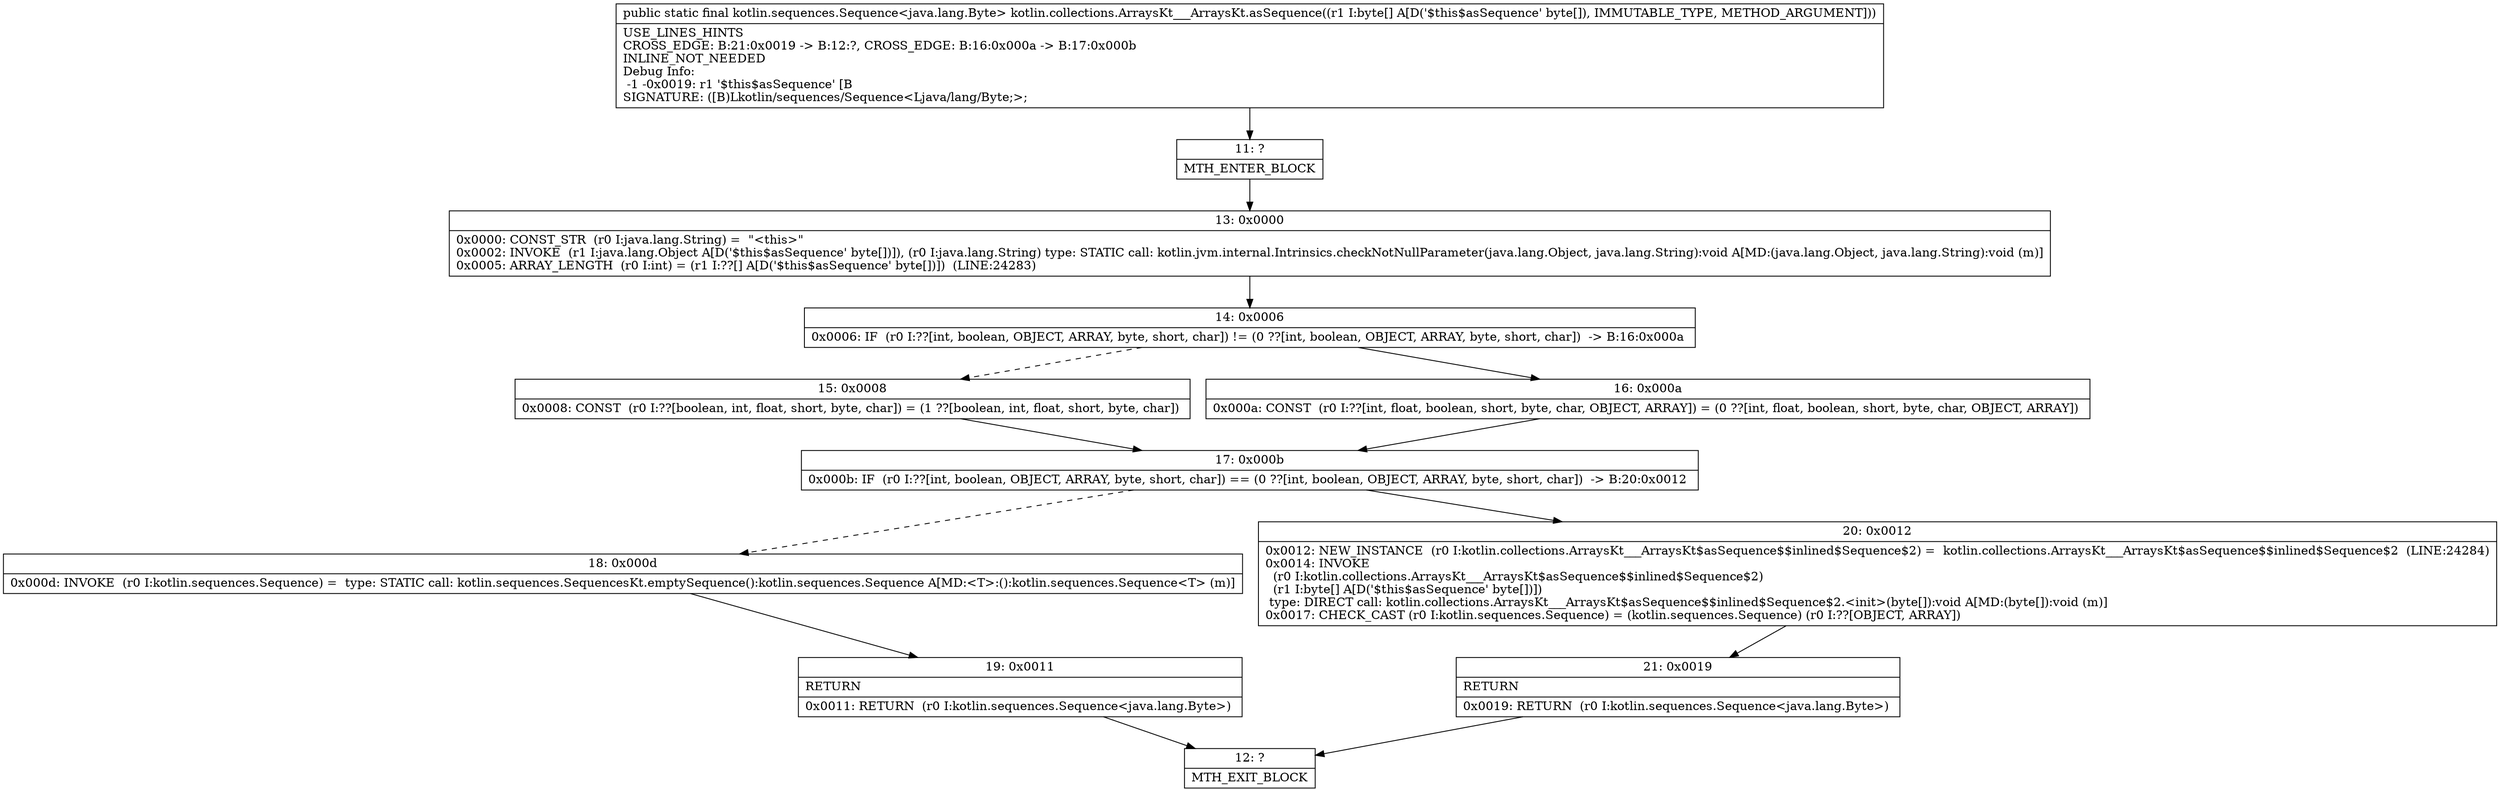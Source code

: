 digraph "CFG forkotlin.collections.ArraysKt___ArraysKt.asSequence([B)Lkotlin\/sequences\/Sequence;" {
Node_11 [shape=record,label="{11\:\ ?|MTH_ENTER_BLOCK\l}"];
Node_13 [shape=record,label="{13\:\ 0x0000|0x0000: CONST_STR  (r0 I:java.lang.String) =  \"\<this\>\" \l0x0002: INVOKE  (r1 I:java.lang.Object A[D('$this$asSequence' byte[])]), (r0 I:java.lang.String) type: STATIC call: kotlin.jvm.internal.Intrinsics.checkNotNullParameter(java.lang.Object, java.lang.String):void A[MD:(java.lang.Object, java.lang.String):void (m)]\l0x0005: ARRAY_LENGTH  (r0 I:int) = (r1 I:??[] A[D('$this$asSequence' byte[])])  (LINE:24283)\l}"];
Node_14 [shape=record,label="{14\:\ 0x0006|0x0006: IF  (r0 I:??[int, boolean, OBJECT, ARRAY, byte, short, char]) != (0 ??[int, boolean, OBJECT, ARRAY, byte, short, char])  \-\> B:16:0x000a \l}"];
Node_15 [shape=record,label="{15\:\ 0x0008|0x0008: CONST  (r0 I:??[boolean, int, float, short, byte, char]) = (1 ??[boolean, int, float, short, byte, char]) \l}"];
Node_17 [shape=record,label="{17\:\ 0x000b|0x000b: IF  (r0 I:??[int, boolean, OBJECT, ARRAY, byte, short, char]) == (0 ??[int, boolean, OBJECT, ARRAY, byte, short, char])  \-\> B:20:0x0012 \l}"];
Node_18 [shape=record,label="{18\:\ 0x000d|0x000d: INVOKE  (r0 I:kotlin.sequences.Sequence) =  type: STATIC call: kotlin.sequences.SequencesKt.emptySequence():kotlin.sequences.Sequence A[MD:\<T\>:():kotlin.sequences.Sequence\<T\> (m)]\l}"];
Node_19 [shape=record,label="{19\:\ 0x0011|RETURN\l|0x0011: RETURN  (r0 I:kotlin.sequences.Sequence\<java.lang.Byte\>) \l}"];
Node_12 [shape=record,label="{12\:\ ?|MTH_EXIT_BLOCK\l}"];
Node_20 [shape=record,label="{20\:\ 0x0012|0x0012: NEW_INSTANCE  (r0 I:kotlin.collections.ArraysKt___ArraysKt$asSequence$$inlined$Sequence$2) =  kotlin.collections.ArraysKt___ArraysKt$asSequence$$inlined$Sequence$2  (LINE:24284)\l0x0014: INVOKE  \l  (r0 I:kotlin.collections.ArraysKt___ArraysKt$asSequence$$inlined$Sequence$2)\l  (r1 I:byte[] A[D('$this$asSequence' byte[])])\l type: DIRECT call: kotlin.collections.ArraysKt___ArraysKt$asSequence$$inlined$Sequence$2.\<init\>(byte[]):void A[MD:(byte[]):void (m)]\l0x0017: CHECK_CAST (r0 I:kotlin.sequences.Sequence) = (kotlin.sequences.Sequence) (r0 I:??[OBJECT, ARRAY]) \l}"];
Node_21 [shape=record,label="{21\:\ 0x0019|RETURN\l|0x0019: RETURN  (r0 I:kotlin.sequences.Sequence\<java.lang.Byte\>) \l}"];
Node_16 [shape=record,label="{16\:\ 0x000a|0x000a: CONST  (r0 I:??[int, float, boolean, short, byte, char, OBJECT, ARRAY]) = (0 ??[int, float, boolean, short, byte, char, OBJECT, ARRAY]) \l}"];
MethodNode[shape=record,label="{public static final kotlin.sequences.Sequence\<java.lang.Byte\> kotlin.collections.ArraysKt___ArraysKt.asSequence((r1 I:byte[] A[D('$this$asSequence' byte[]), IMMUTABLE_TYPE, METHOD_ARGUMENT]))  | USE_LINES_HINTS\lCROSS_EDGE: B:21:0x0019 \-\> B:12:?, CROSS_EDGE: B:16:0x000a \-\> B:17:0x000b\lINLINE_NOT_NEEDED\lDebug Info:\l  \-1 \-0x0019: r1 '$this$asSequence' [B\lSIGNATURE: ([B)Lkotlin\/sequences\/Sequence\<Ljava\/lang\/Byte;\>;\l}"];
MethodNode -> Node_11;Node_11 -> Node_13;
Node_13 -> Node_14;
Node_14 -> Node_15[style=dashed];
Node_14 -> Node_16;
Node_15 -> Node_17;
Node_17 -> Node_18[style=dashed];
Node_17 -> Node_20;
Node_18 -> Node_19;
Node_19 -> Node_12;
Node_20 -> Node_21;
Node_21 -> Node_12;
Node_16 -> Node_17;
}

